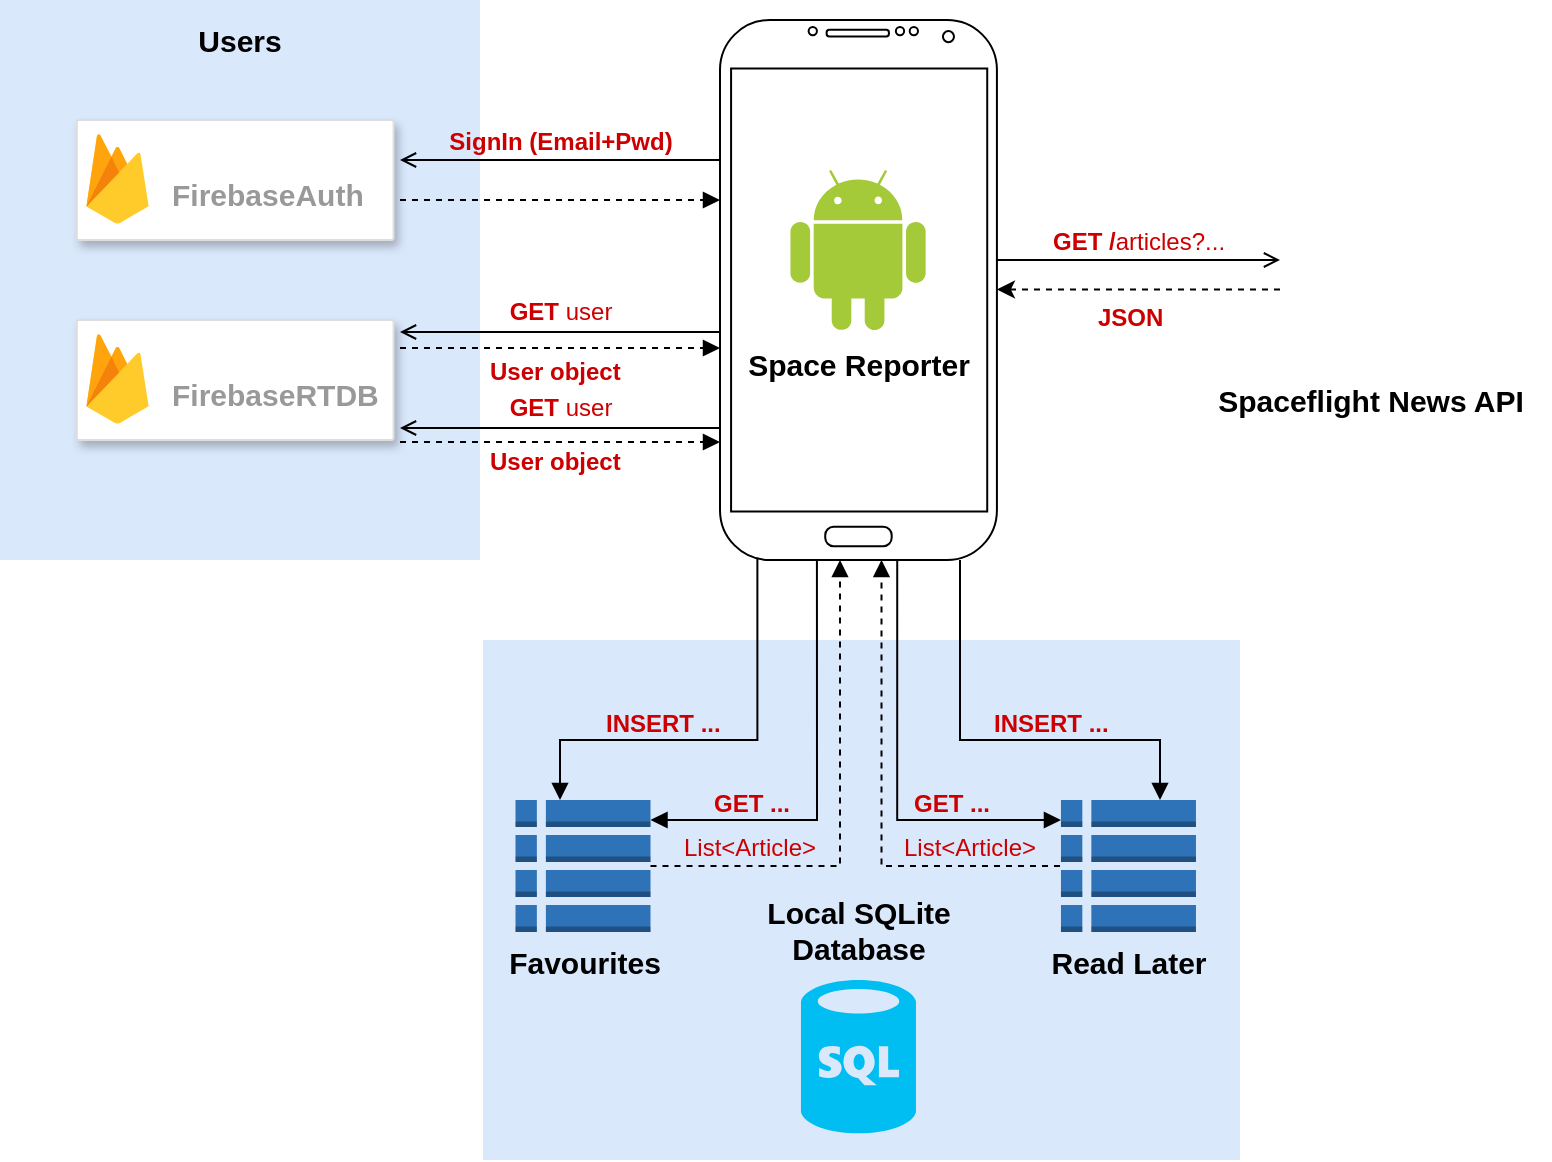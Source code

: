 <mxfile version="20.6.0" type="device"><diagram id="v1aERHiesMnIo3I-xBcJ" name="Página-1"><mxGraphModel dx="1123" dy="661" grid="1" gridSize="10" guides="1" tooltips="1" connect="1" arrows="1" fold="1" page="1" pageScale="1" pageWidth="827" pageHeight="1169" math="0" shadow="0"><root><mxCell id="0"/><mxCell id="1" parent="0"/><mxCell id="AnOnNxFvN1WGf3ke_nEP-98" value="" style="whiteSpace=wrap;html=1;rounded=0;shadow=0;glass=0;sketch=0;strokeColor=none;strokeWidth=1;fontSize=15;fillColor=#dae8fc;" vertex="1" parent="1"><mxGeometry x="281.5" y="400" width="378.5" height="260" as="geometry"/></mxCell><mxCell id="AnOnNxFvN1WGf3ke_nEP-47" style="edgeStyle=orthogonalEdgeStyle;rounded=0;orthogonalLoop=1;jettySize=auto;html=1;entryX=1;entryY=0.499;entryDx=0;entryDy=0;entryPerimeter=0;fontSize=12;dashed=1;" edge="1" parent="1" source="AnOnNxFvN1WGf3ke_nEP-17" target="AnOnNxFvN1WGf3ke_nEP-39"><mxGeometry relative="1" as="geometry"><Array as="points"><mxPoint x="609" y="225"/></Array></mxGeometry></mxCell><mxCell id="AnOnNxFvN1WGf3ke_nEP-17" value="" style="shape=image;verticalLabelPosition=bottom;labelBackgroundColor=default;verticalAlign=top;aspect=fixed;imageAspect=0;image=https://spacelaunchnow-prod-east.nyc3.digitaloceanspaces.com/static/home/thespacedevs/images/ll2_logo.svg;" vertex="1" parent="1"><mxGeometry x="680" y="175" width="90" height="90" as="geometry"/></mxCell><mxCell id="AnOnNxFvN1WGf3ke_nEP-32" value="" style="group;fillColor=#dae8fc;strokeColor=none;" vertex="1" connectable="0" parent="1"><mxGeometry x="40" y="80" width="240" height="280" as="geometry"/></mxCell><mxCell id="AnOnNxFvN1WGf3ke_nEP-18" value="&lt;div align=&quot;left&quot;&gt;&lt;br&gt;&lt;/div&gt;" style="rounded=0;whiteSpace=wrap;html=1;fontSize=15;fillColor=#dae8fc;sketch=0;shadow=0;glass=0;strokeWidth=1;container=0;strokeColor=none;" vertex="1" parent="AnOnNxFvN1WGf3ke_nEP-32"><mxGeometry y="40" width="240" height="240" as="geometry"/></mxCell><mxCell id="AnOnNxFvN1WGf3ke_nEP-21" value="&lt;b&gt;Users&lt;/b&gt;" style="rounded=0;whiteSpace=wrap;html=1;fontSize=15;fillColor=#dae8fc;sketch=0;shadow=0;glass=0;strokeWidth=1;container=0;strokeColor=none;" vertex="1" parent="AnOnNxFvN1WGf3ke_nEP-32"><mxGeometry width="240" height="40" as="geometry"/></mxCell><mxCell id="AnOnNxFvN1WGf3ke_nEP-30" value="" style="group" vertex="1" connectable="0" parent="AnOnNxFvN1WGf3ke_nEP-32"><mxGeometry x="38.4" y="60" width="158.4" height="60" as="geometry"/></mxCell><mxCell id="AnOnNxFvN1WGf3ke_nEP-28" value="" style="strokeColor=#dddddd;shadow=1;strokeWidth=1;rounded=1;absoluteArcSize=1;arcSize=2;container=0;" vertex="1" parent="AnOnNxFvN1WGf3ke_nEP-30"><mxGeometry width="158.4" height="60" as="geometry"/></mxCell><mxCell id="AnOnNxFvN1WGf3ke_nEP-29" value="&lt;b&gt;&lt;font style=&quot;font-size: 15px;&quot;&gt;FirebaseAuth&lt;/font&gt;&lt;/b&gt;" style="sketch=0;dashed=0;connectable=0;html=1;fillColor=#5184F3;strokeColor=none;shape=mxgraph.gcp2.firebase;part=1;labelPosition=right;verticalLabelPosition=middle;align=left;verticalAlign=middle;spacingLeft=5;fontColor=#999999;fontSize=12;container=0;" vertex="1" parent="AnOnNxFvN1WGf3ke_nEP-30"><mxGeometry x="4.8" y="7" width="31.104" height="45" as="geometry"><mxPoint x="5" y="7" as="offset"/></mxGeometry></mxCell><mxCell id="AnOnNxFvN1WGf3ke_nEP-31" value="" style="group" vertex="1" connectable="0" parent="AnOnNxFvN1WGf3ke_nEP-32"><mxGeometry x="38.4" y="160" width="158.4" height="60" as="geometry"/></mxCell><mxCell id="AnOnNxFvN1WGf3ke_nEP-7" value="" style="strokeColor=#dddddd;shadow=1;strokeWidth=1;rounded=1;absoluteArcSize=1;arcSize=2;container=0;" vertex="1" parent="AnOnNxFvN1WGf3ke_nEP-31"><mxGeometry width="158.4" height="60" as="geometry"/></mxCell><mxCell id="AnOnNxFvN1WGf3ke_nEP-8" value="&lt;b&gt;&lt;font style=&quot;font-size: 15px;&quot;&gt;FirebaseRTDB&lt;/font&gt;&lt;/b&gt;" style="sketch=0;dashed=0;connectable=0;html=1;fillColor=#5184F3;strokeColor=none;shape=mxgraph.gcp2.firebase;part=1;labelPosition=right;verticalLabelPosition=middle;align=left;verticalAlign=middle;spacingLeft=5;fontColor=#999999;fontSize=12;container=0;" vertex="1" parent="AnOnNxFvN1WGf3ke_nEP-31"><mxGeometry x="4.8" y="7" width="31.104" height="45" as="geometry"><mxPoint x="5" y="7" as="offset"/></mxGeometry></mxCell><mxCell id="AnOnNxFvN1WGf3ke_nEP-40" value="" style="group" vertex="1" connectable="0" parent="1"><mxGeometry x="400" y="90" width="138.46" height="270" as="geometry"/></mxCell><mxCell id="AnOnNxFvN1WGf3ke_nEP-12" value="" style="dashed=0;outlineConnect=0;html=1;align=center;labelPosition=center;verticalLabelPosition=bottom;verticalAlign=top;shape=mxgraph.weblogos.android;fillColor=#A4CA39;strokeColor=none;fontSize=15;" vertex="1" parent="AnOnNxFvN1WGf3ke_nEP-40"><mxGeometry x="35.23" y="75" width="67.6" height="80" as="geometry"/></mxCell><mxCell id="AnOnNxFvN1WGf3ke_nEP-33" value="&lt;b&gt;Space Reporter&lt;/b&gt;" style="text;html=1;align=center;verticalAlign=middle;resizable=0;points=[];autosize=1;strokeColor=none;fillColor=none;fontSize=15;" vertex="1" parent="AnOnNxFvN1WGf3ke_nEP-40"><mxGeometry x="4.23" y="157" width="130" height="30" as="geometry"/></mxCell><mxCell id="AnOnNxFvN1WGf3ke_nEP-39" value="" style="verticalLabelPosition=bottom;verticalAlign=top;html=1;shadow=0;dashed=0;strokeWidth=1;shape=mxgraph.android.phone2;strokeColor=#000000;rounded=0;glass=0;sketch=0;fontSize=15;fillColor=default;" vertex="1" parent="AnOnNxFvN1WGf3ke_nEP-40"><mxGeometry width="138.46" height="270" as="geometry"/></mxCell><mxCell id="AnOnNxFvN1WGf3ke_nEP-41" value="Spaceflight News API" style="text;html=1;align=center;verticalAlign=middle;resizable=0;points=[];autosize=1;strokeColor=none;fillColor=none;fontSize=15;fontStyle=1" vertex="1" parent="1"><mxGeometry x="635" y="265" width="180" height="30" as="geometry"/></mxCell><mxCell id="AnOnNxFvN1WGf3ke_nEP-50" value="&lt;b style=&quot;font-size: 12px;&quot;&gt;GET&lt;/b&gt; &lt;b style=&quot;font-size: 12px;&quot;&gt;/&lt;/b&gt;articles?..." style="html=1;verticalAlign=bottom;labelBackgroundColor=none;endArrow=open;endFill=0;rounded=0;fontSize=12;fontColor=#CC0000;" edge="1" parent="1"><mxGeometry width="160" relative="1" as="geometry"><mxPoint x="538.46" y="210" as="sourcePoint"/><mxPoint x="680" y="210" as="targetPoint"/></mxGeometry></mxCell><mxCell id="AnOnNxFvN1WGf3ke_nEP-51" value="&lt;b style=&quot;font-size: 12px;&quot;&gt;JSON&lt;/b&gt;" style="text;whiteSpace=wrap;html=1;fontSize=12;fontColor=#CC0000;" vertex="1" parent="1"><mxGeometry x="587" y="225" width="60" height="40" as="geometry"/></mxCell><mxCell id="AnOnNxFvN1WGf3ke_nEP-53" value="" style="html=1;verticalAlign=bottom;labelBackgroundColor=none;endArrow=block;endFill=1;dashed=1;rounded=0;fontSize=15;fontColor=#CC0000;" edge="1" parent="1"><mxGeometry width="160" relative="1" as="geometry"><mxPoint x="240" y="254" as="sourcePoint"/><mxPoint x="400" y="254" as="targetPoint"/></mxGeometry></mxCell><mxCell id="AnOnNxFvN1WGf3ke_nEP-54" value="&lt;b style=&quot;font-size: 12px;&quot;&gt;SignIn (Email+Pwd)&lt;/b&gt;" style="html=1;verticalAlign=bottom;labelBackgroundColor=none;endArrow=none;endFill=0;rounded=0;fontSize=12;fontColor=#CC0000;startArrow=open;startFill=0;" edge="1" parent="1"><mxGeometry width="160" relative="1" as="geometry"><mxPoint x="240" y="160" as="sourcePoint"/><mxPoint x="400" y="160" as="targetPoint"/></mxGeometry></mxCell><mxCell id="AnOnNxFvN1WGf3ke_nEP-55" value="" style="html=1;verticalAlign=bottom;labelBackgroundColor=none;endArrow=block;endFill=1;dashed=1;rounded=0;fontSize=12;fontColor=#CC0000;" edge="1" parent="1"><mxGeometry width="160" relative="1" as="geometry"><mxPoint x="240" y="180" as="sourcePoint"/><mxPoint x="400" y="180" as="targetPoint"/></mxGeometry></mxCell><mxCell id="AnOnNxFvN1WGf3ke_nEP-56" value="&lt;font style=&quot;font-size: 12px;&quot;&gt;&lt;b&gt;GET &lt;/b&gt;user&lt;b&gt;&lt;br&gt;&lt;/b&gt;&lt;/font&gt;" style="html=1;verticalAlign=bottom;labelBackgroundColor=none;endArrow=none;endFill=0;rounded=0;fontSize=15;fontColor=#CC0000;startArrow=open;startFill=0;" edge="1" parent="1"><mxGeometry width="160" relative="1" as="geometry"><mxPoint x="240" y="246" as="sourcePoint"/><mxPoint x="400" y="246" as="targetPoint"/></mxGeometry></mxCell><mxCell id="AnOnNxFvN1WGf3ke_nEP-57" value="&lt;font style=&quot;font-size: 12px;&quot;&gt;User object&lt;/font&gt;" style="text;whiteSpace=wrap;html=1;fontSize=15;fontColor=#CC0000;fontStyle=1" vertex="1" parent="1"><mxGeometry x="283" y="249" width="97" height="40" as="geometry"/></mxCell><mxCell id="AnOnNxFvN1WGf3ke_nEP-58" value="" style="html=1;verticalAlign=bottom;labelBackgroundColor=none;endArrow=block;endFill=1;dashed=1;rounded=0;fontSize=15;fontColor=#CC0000;" edge="1" parent="1"><mxGeometry width="160" relative="1" as="geometry"><mxPoint x="240" y="301.0" as="sourcePoint"/><mxPoint x="400" y="301.0" as="targetPoint"/></mxGeometry></mxCell><mxCell id="AnOnNxFvN1WGf3ke_nEP-59" value="&lt;font style=&quot;font-size: 12px;&quot;&gt;&lt;b&gt;GET &lt;/b&gt;user&lt;b&gt;&lt;br&gt;&lt;/b&gt;&lt;/font&gt;" style="html=1;verticalAlign=bottom;labelBackgroundColor=none;endArrow=none;endFill=0;rounded=0;fontSize=15;fontColor=#CC0000;startArrow=open;startFill=0;" edge="1" parent="1"><mxGeometry width="160" relative="1" as="geometry"><mxPoint x="240" y="294" as="sourcePoint"/><mxPoint x="400" y="294" as="targetPoint"/></mxGeometry></mxCell><mxCell id="AnOnNxFvN1WGf3ke_nEP-60" value="User object" style="text;whiteSpace=wrap;html=1;fontSize=12;fontColor=#CC0000;fontStyle=1" vertex="1" parent="1"><mxGeometry x="283" y="297" width="77" height="23" as="geometry"/></mxCell><mxCell id="AnOnNxFvN1WGf3ke_nEP-80" style="edgeStyle=orthogonalEdgeStyle;rounded=0;orthogonalLoop=1;jettySize=auto;html=1;entryX=0.135;entryY=0.996;entryDx=0;entryDy=0;entryPerimeter=0;fontSize=15;fontColor=#000000;startArrow=block;startFill=1;endArrow=none;endFill=0;" edge="1" parent="1" source="AnOnNxFvN1WGf3ke_nEP-67" target="AnOnNxFvN1WGf3ke_nEP-39"><mxGeometry relative="1" as="geometry"><Array as="points"><mxPoint x="320" y="450"/><mxPoint x="419" y="450"/></Array></mxGeometry></mxCell><mxCell id="AnOnNxFvN1WGf3ke_nEP-67" value="" style="outlineConnect=0;dashed=0;verticalLabelPosition=bottom;verticalAlign=top;align=center;html=1;shape=mxgraph.aws3.table;fillColor=#2E73B8;gradientColor=none;rounded=0;shadow=0;glass=0;sketch=0;strokeColor=#000000;strokeWidth=1;fontSize=12;fontColor=#CC0000;" vertex="1" parent="1"><mxGeometry x="297.75" y="480" width="67.5" height="66" as="geometry"/></mxCell><mxCell id="AnOnNxFvN1WGf3ke_nEP-68" value="" style="outlineConnect=0;dashed=0;verticalLabelPosition=bottom;verticalAlign=top;align=center;html=1;shape=mxgraph.aws3.table;fillColor=#2E73B8;gradientColor=none;rounded=0;shadow=0;glass=0;sketch=0;strokeColor=#000000;strokeWidth=1;fontSize=12;fontColor=#CC0000;" vertex="1" parent="1"><mxGeometry x="570.48" y="480" width="67.5" height="66" as="geometry"/></mxCell><mxCell id="AnOnNxFvN1WGf3ke_nEP-69" value="" style="verticalLabelPosition=bottom;html=1;verticalAlign=top;align=center;strokeColor=none;fillColor=#00BEF2;shape=mxgraph.azure.sql_database;rounded=0;shadow=0;glass=0;sketch=0;strokeWidth=1;fontSize=12;fontColor=#CC0000;" vertex="1" parent="1"><mxGeometry x="440.48" y="570" width="57.5" height="76.67" as="geometry"/></mxCell><mxCell id="AnOnNxFvN1WGf3ke_nEP-70" value="&lt;div&gt;&lt;font style=&quot;font-size: 15px;&quot;&gt;&lt;b&gt;Local SQLite &lt;br&gt;&lt;/b&gt;&lt;/font&gt;&lt;/div&gt;&lt;div&gt;&lt;font style=&quot;font-size: 15px;&quot;&gt;&lt;b&gt;Database&lt;/b&gt;&lt;/font&gt;&lt;/div&gt;" style="text;html=1;align=center;verticalAlign=middle;resizable=0;points=[];autosize=1;strokeColor=none;fillColor=none;fontSize=12;fontColor=#000000;" vertex="1" parent="1"><mxGeometry x="414" y="520" width="110" height="50" as="geometry"/></mxCell><mxCell id="AnOnNxFvN1WGf3ke_nEP-71" value="&lt;div style=&quot;font-size: 15px;&quot;&gt;Favourites&lt;/div&gt;" style="text;html=1;align=center;verticalAlign=middle;resizable=0;points=[];autosize=1;strokeColor=none;fillColor=none;fontSize=15;fontColor=#000000;fontStyle=1" vertex="1" parent="1"><mxGeometry x="281.5" y="546" width="100" height="30" as="geometry"/></mxCell><mxCell id="AnOnNxFvN1WGf3ke_nEP-72" value="Read Later" style="text;html=1;align=center;verticalAlign=middle;resizable=0;points=[];autosize=1;strokeColor=none;fillColor=none;fontSize=15;fontColor=#000000;fontStyle=1" vertex="1" parent="1"><mxGeometry x="554.23" y="546" width="100" height="30" as="geometry"/></mxCell><mxCell id="AnOnNxFvN1WGf3ke_nEP-81" style="edgeStyle=orthogonalEdgeStyle;rounded=0;orthogonalLoop=1;jettySize=auto;html=1;fontSize=15;fontColor=#000000;startArrow=none;startFill=0;endArrow=block;endFill=1;" edge="1" parent="1"><mxGeometry relative="1" as="geometry"><mxPoint x="520.0" y="360" as="sourcePoint"/><mxPoint x="620.0" y="480" as="targetPoint"/><Array as="points"><mxPoint x="520" y="450"/><mxPoint x="620" y="450"/></Array></mxGeometry></mxCell><mxCell id="AnOnNxFvN1WGf3ke_nEP-83" style="edgeStyle=orthogonalEdgeStyle;rounded=0;orthogonalLoop=1;jettySize=auto;html=1;fontSize=15;fontColor=#000000;startArrow=none;startFill=0;endArrow=block;endFill=1;dashed=1;exitX=1;exitY=0.5;exitDx=0;exitDy=0;exitPerimeter=0;" edge="1" parent="1" source="AnOnNxFvN1WGf3ke_nEP-67"><mxGeometry relative="1" as="geometry"><mxPoint x="340" y="480" as="sourcePoint"/><mxPoint x="460" y="360" as="targetPoint"/><Array as="points"><mxPoint x="460" y="513"/><mxPoint x="460" y="361"/></Array></mxGeometry></mxCell><mxCell id="AnOnNxFvN1WGf3ke_nEP-88" value="INSERT ..." style="text;whiteSpace=wrap;html=1;fontSize=12;fontColor=#CC0000;fontStyle=1" vertex="1" parent="1"><mxGeometry x="341" y="428" width="60" height="23" as="geometry"/></mxCell><mxCell id="AnOnNxFvN1WGf3ke_nEP-89" value="INSERT ..." style="text;whiteSpace=wrap;html=1;fontSize=12;fontColor=#CC0000;fontStyle=1" vertex="1" parent="1"><mxGeometry x="535.25" y="428" width="60" height="23" as="geometry"/></mxCell><mxCell id="AnOnNxFvN1WGf3ke_nEP-90" style="edgeStyle=orthogonalEdgeStyle;rounded=0;orthogonalLoop=1;jettySize=auto;html=1;fontSize=15;fontColor=#000000;startArrow=none;startFill=0;endArrow=block;endFill=1;dashed=1;" edge="1" parent="1"><mxGeometry relative="1" as="geometry"><mxPoint x="570" y="513" as="sourcePoint"/><mxPoint x="480.75" y="360" as="targetPoint"/><Array as="points"><mxPoint x="480.75" y="513"/><mxPoint x="480.75" y="361"/></Array></mxGeometry></mxCell><mxCell id="AnOnNxFvN1WGf3ke_nEP-91" value="List&amp;lt;Article&amp;gt;" style="text;whiteSpace=wrap;html=1;fontSize=12;fontColor=#CC0000;fontStyle=0" vertex="1" parent="1"><mxGeometry x="380" y="490" width="70" height="23" as="geometry"/></mxCell><mxCell id="AnOnNxFvN1WGf3ke_nEP-92" value="List&amp;lt;Article&amp;gt;" style="text;whiteSpace=wrap;html=1;fontSize=12;fontColor=#CC0000;fontStyle=0" vertex="1" parent="1"><mxGeometry x="490" y="490" width="70" height="23" as="geometry"/></mxCell><mxCell id="AnOnNxFvN1WGf3ke_nEP-94" style="edgeStyle=orthogonalEdgeStyle;rounded=0;orthogonalLoop=1;jettySize=auto;html=1;entryX=0.35;entryY=0.999;entryDx=0;entryDy=0;entryPerimeter=0;fontSize=15;fontColor=#000000;startArrow=block;startFill=1;endArrow=none;endFill=0;" edge="1" parent="1" source="AnOnNxFvN1WGf3ke_nEP-67" target="AnOnNxFvN1WGf3ke_nEP-39"><mxGeometry relative="1" as="geometry"><mxPoint x="350" y="480" as="sourcePoint"/><mxPoint x="448.692" y="358.92" as="targetPoint"/><Array as="points"><mxPoint x="449" y="490"/></Array></mxGeometry></mxCell><mxCell id="AnOnNxFvN1WGf3ke_nEP-95" style="edgeStyle=orthogonalEdgeStyle;rounded=0;orthogonalLoop=1;jettySize=auto;html=1;entryX=0.64;entryY=1.001;entryDx=0;entryDy=0;entryPerimeter=0;fontSize=15;fontColor=#000000;startArrow=block;startFill=1;endArrow=none;endFill=0;" edge="1" parent="1" source="AnOnNxFvN1WGf3ke_nEP-68" target="AnOnNxFvN1WGf3ke_nEP-39"><mxGeometry relative="1" as="geometry"><mxPoint x="405.25" y="490" as="sourcePoint"/><mxPoint x="488.692" y="358.92" as="targetPoint"/><Array as="points"><mxPoint x="489" y="490"/></Array></mxGeometry></mxCell><mxCell id="AnOnNxFvN1WGf3ke_nEP-96" value="GET ..." style="text;whiteSpace=wrap;html=1;fontSize=12;fontColor=#CC0000;fontStyle=1" vertex="1" parent="1"><mxGeometry x="495.25" y="468" width="44.75" height="23" as="geometry"/></mxCell><mxCell id="AnOnNxFvN1WGf3ke_nEP-97" value="GET ..." style="text;whiteSpace=wrap;html=1;fontSize=12;fontColor=#CC0000;fontStyle=1" vertex="1" parent="1"><mxGeometry x="395.25" y="468" width="44.75" height="23" as="geometry"/></mxCell></root></mxGraphModel></diagram></mxfile>